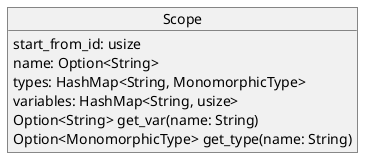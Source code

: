 @startuml
'https://plantuml.com/class-diagram

object Scope {
    start_from_id: usize
    name: Option<String>
    types: HashMap<String, MonomorphicType>
    variables: HashMap<String, usize>

    Option<String> get_var(name: String)
    Option<MonomorphicType> get_type(name: String)
}

@enduml